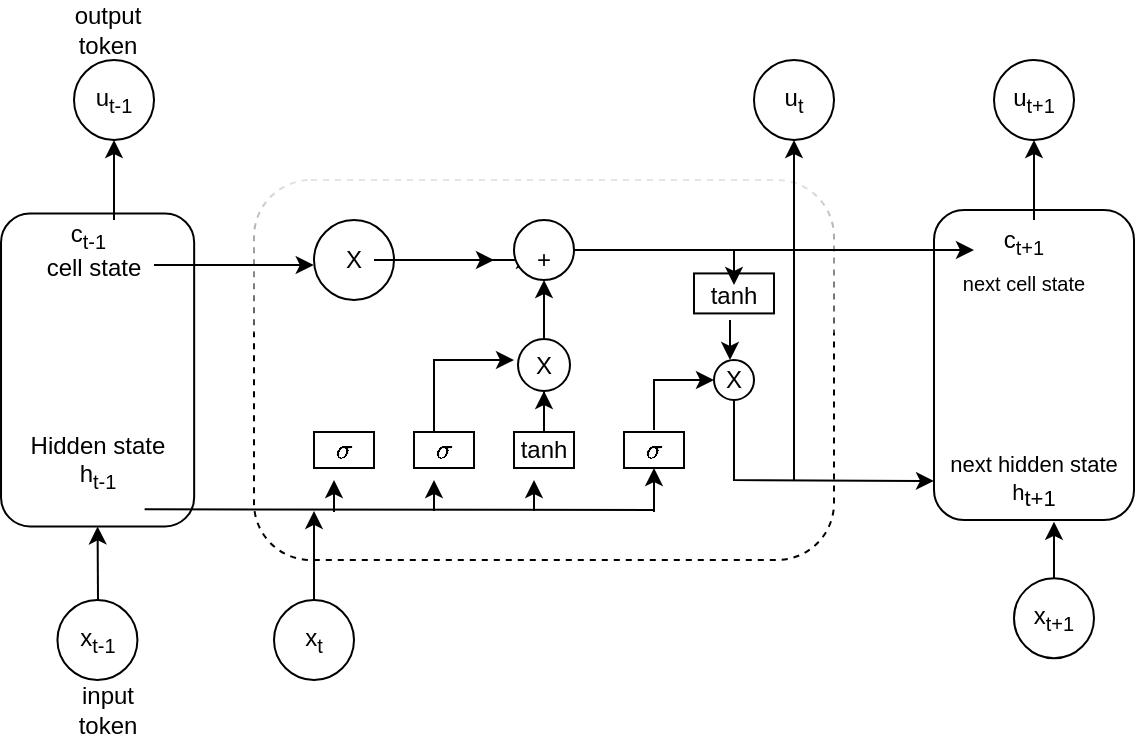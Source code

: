 <mxfile version="21.0.2" type="github">
  <diagram name="Page-1" id="PkVj4up8ihCNHAyrzkWb">
    <mxGraphModel dx="794" dy="470" grid="1" gridSize="10" guides="1" tooltips="1" connect="1" arrows="1" fold="1" page="1" pageScale="1" pageWidth="850" pageHeight="1100" math="1" shadow="0">
      <root>
        <mxCell id="0" />
        <mxCell id="1" parent="0" />
        <mxCell id="6QskEjfWfnUV3BZy3ldk-1" value="" style="rounded=1;whiteSpace=wrap;html=1;rotation=-90;" vertex="1" parent="1">
          <mxGeometry x="53.59" y="176.71" width="156.41" height="96.57" as="geometry" />
        </mxCell>
        <mxCell id="6QskEjfWfnUV3BZy3ldk-2" value="" style="rounded=1;whiteSpace=wrap;html=1;rotation=-90;" vertex="1" parent="1">
          <mxGeometry x="522.5" y="172.5" width="155" height="100" as="geometry" />
        </mxCell>
        <mxCell id="6QskEjfWfnUV3BZy3ldk-3" value="" style="rounded=1;whiteSpace=wrap;html=1;dashed=1;glass=1;" vertex="1" parent="1">
          <mxGeometry x="210" y="130" width="290" height="190" as="geometry" />
        </mxCell>
        <mxCell id="6QskEjfWfnUV3BZy3ldk-4" value="" style="rounded=0;whiteSpace=wrap;html=1;" vertex="1" parent="1">
          <mxGeometry x="240" y="256" width="30" height="18" as="geometry" />
        </mxCell>
        <mxCell id="6QskEjfWfnUV3BZy3ldk-5" value="" style="rounded=0;whiteSpace=wrap;html=1;" vertex="1" parent="1">
          <mxGeometry x="290" y="256" width="30" height="18" as="geometry" />
        </mxCell>
        <mxCell id="6QskEjfWfnUV3BZy3ldk-26" value="" style="edgeStyle=orthogonalEdgeStyle;rounded=0;orthogonalLoop=1;jettySize=auto;html=1;" edge="1" parent="1" source="6QskEjfWfnUV3BZy3ldk-6" target="6QskEjfWfnUV3BZy3ldk-25">
          <mxGeometry relative="1" as="geometry" />
        </mxCell>
        <mxCell id="6QskEjfWfnUV3BZy3ldk-6" value="" style="rounded=0;whiteSpace=wrap;html=1;" vertex="1" parent="1">
          <mxGeometry x="340" y="256" width="30" height="18" as="geometry" />
        </mxCell>
        <mxCell id="6QskEjfWfnUV3BZy3ldk-7" value="" style="rounded=0;whiteSpace=wrap;html=1;" vertex="1" parent="1">
          <mxGeometry x="395" y="256" width="30" height="18" as="geometry" />
        </mxCell>
        <mxCell id="6QskEjfWfnUV3BZy3ldk-11" value="Hidden state&lt;br&gt;h&lt;sub&gt;t-1&lt;/sub&gt;" style="text;html=1;strokeColor=none;fillColor=none;align=center;verticalAlign=middle;whiteSpace=wrap;rounded=0;" vertex="1" parent="1">
          <mxGeometry x="96.72" y="256" width="70" height="30" as="geometry" />
        </mxCell>
        <mxCell id="6QskEjfWfnUV3BZy3ldk-12" value="c&lt;sub&gt;t-1&amp;nbsp;&amp;nbsp;&lt;/sub&gt;&lt;br&gt;cell state" style="text;html=1;strokeColor=none;fillColor=none;align=center;verticalAlign=middle;whiteSpace=wrap;rounded=0;" vertex="1" parent="1">
          <mxGeometry x="100" y="150" width="60" height="30" as="geometry" />
        </mxCell>
        <mxCell id="6QskEjfWfnUV3BZy3ldk-13" value="c&lt;sub&gt;t+1&lt;br&gt;next cell state&lt;br&gt;&lt;/sub&gt;" style="text;html=1;strokeColor=none;fillColor=none;align=center;verticalAlign=middle;whiteSpace=wrap;rounded=0;" vertex="1" parent="1">
          <mxGeometry x="560" y="150" width="70" height="40" as="geometry" />
        </mxCell>
        <mxCell id="6QskEjfWfnUV3BZy3ldk-14" value="&lt;font style=&quot;font-size: 11px;&quot;&gt;next hidden state&lt;br&gt;h&lt;/font&gt;&lt;font style=&quot;font-size: 11px;&quot;&gt;&lt;sub style=&quot;&quot;&gt;&lt;font style=&quot;font-size: 11px;&quot;&gt;t+1&lt;/font&gt;&lt;/sub&gt;&lt;br&gt;&lt;/font&gt;" style="text;html=1;strokeColor=none;fillColor=none;align=center;verticalAlign=middle;whiteSpace=wrap;rounded=0;" vertex="1" parent="1">
          <mxGeometry x="550" y="265.48" width="100" height="30" as="geometry" />
        </mxCell>
        <mxCell id="6QskEjfWfnUV3BZy3ldk-15" value="" style="endArrow=none;html=1;rounded=0;exitX=0.837;exitY=1.289;exitDx=0;exitDy=0;exitPerimeter=0;" edge="1" parent="1" source="6QskEjfWfnUV3BZy3ldk-11">
          <mxGeometry width="50" height="50" relative="1" as="geometry">
            <mxPoint x="159.92" y="286" as="sourcePoint" />
            <mxPoint x="410" y="295" as="targetPoint" />
          </mxGeometry>
        </mxCell>
        <mxCell id="6QskEjfWfnUV3BZy3ldk-16" value="" style="endArrow=classic;html=1;rounded=0;" edge="1" parent="1">
          <mxGeometry width="50" height="50" relative="1" as="geometry">
            <mxPoint x="250" y="296" as="sourcePoint" />
            <mxPoint x="250" y="280" as="targetPoint" />
          </mxGeometry>
        </mxCell>
        <mxCell id="6QskEjfWfnUV3BZy3ldk-19" value="" style="endArrow=classic;html=1;rounded=0;" edge="1" parent="1">
          <mxGeometry width="50" height="50" relative="1" as="geometry">
            <mxPoint x="300" y="295.48" as="sourcePoint" />
            <mxPoint x="300" y="280" as="targetPoint" />
          </mxGeometry>
        </mxCell>
        <mxCell id="6QskEjfWfnUV3BZy3ldk-20" value="" style="endArrow=classic;html=1;rounded=0;" edge="1" parent="1">
          <mxGeometry width="50" height="50" relative="1" as="geometry">
            <mxPoint x="350" y="295.48" as="sourcePoint" />
            <mxPoint x="350" y="280" as="targetPoint" />
          </mxGeometry>
        </mxCell>
        <mxCell id="6QskEjfWfnUV3BZy3ldk-21" value="" style="endArrow=classic;html=1;rounded=0;entryX=0.5;entryY=1;entryDx=0;entryDy=0;" edge="1" parent="1" target="6QskEjfWfnUV3BZy3ldk-7">
          <mxGeometry width="50" height="50" relative="1" as="geometry">
            <mxPoint x="410" y="296" as="sourcePoint" />
            <mxPoint x="450" y="246" as="targetPoint" />
          </mxGeometry>
        </mxCell>
        <mxCell id="6QskEjfWfnUV3BZy3ldk-22" value="" style="endArrow=classic;html=1;rounded=0;entryX=0.103;entryY=0.224;entryDx=0;entryDy=0;entryPerimeter=0;" edge="1" parent="1" target="6QskEjfWfnUV3BZy3ldk-3">
          <mxGeometry width="50" height="50" relative="1" as="geometry">
            <mxPoint x="160" y="172.5" as="sourcePoint" />
            <mxPoint x="210" y="122.5" as="targetPoint" />
          </mxGeometry>
        </mxCell>
        <mxCell id="6QskEjfWfnUV3BZy3ldk-23" value="" style="ellipse;whiteSpace=wrap;html=1;aspect=fixed;" vertex="1" parent="1">
          <mxGeometry x="240" y="150" width="40" height="40" as="geometry" />
        </mxCell>
        <mxCell id="6QskEjfWfnUV3BZy3ldk-32" value="" style="edgeStyle=orthogonalEdgeStyle;rounded=0;orthogonalLoop=1;jettySize=auto;html=1;" edge="1" parent="1" source="6QskEjfWfnUV3BZy3ldk-24" target="6QskEjfWfnUV3BZy3ldk-31">
          <mxGeometry relative="1" as="geometry" />
        </mxCell>
        <mxCell id="6QskEjfWfnUV3BZy3ldk-24" value="X" style="text;html=1;strokeColor=none;fillColor=none;align=center;verticalAlign=middle;whiteSpace=wrap;rounded=0;" vertex="1" parent="1">
          <mxGeometry x="250" y="165" width="20" height="10" as="geometry" />
        </mxCell>
        <mxCell id="6QskEjfWfnUV3BZy3ldk-25" value="" style="ellipse;whiteSpace=wrap;html=1;rounded=0;" vertex="1" parent="1">
          <mxGeometry x="342" y="209.5" width="26" height="26" as="geometry" />
        </mxCell>
        <mxCell id="6QskEjfWfnUV3BZy3ldk-27" value="X" style="text;html=1;strokeColor=none;fillColor=none;align=center;verticalAlign=middle;whiteSpace=wrap;rounded=0;" vertex="1" parent="1">
          <mxGeometry x="350" y="220" width="10" height="5" as="geometry" />
        </mxCell>
        <mxCell id="6QskEjfWfnUV3BZy3ldk-28" value="" style="ellipse;whiteSpace=wrap;html=1;aspect=fixed;" vertex="1" parent="1">
          <mxGeometry x="340" y="150" width="30" height="30" as="geometry" />
        </mxCell>
        <mxCell id="6QskEjfWfnUV3BZy3ldk-29" value="" style="endArrow=classic;html=1;rounded=0;exitX=0.5;exitY=0;exitDx=0;exitDy=0;entryX=0.5;entryY=1;entryDx=0;entryDy=0;" edge="1" parent="1" source="6QskEjfWfnUV3BZy3ldk-25" target="6QskEjfWfnUV3BZy3ldk-28">
          <mxGeometry width="50" height="50" relative="1" as="geometry">
            <mxPoint x="390" y="210" as="sourcePoint" />
            <mxPoint x="430" y="170" as="targetPoint" />
          </mxGeometry>
        </mxCell>
        <mxCell id="6QskEjfWfnUV3BZy3ldk-30" value="" style="endArrow=classic;html=1;rounded=0;exitX=1;exitY=0.5;exitDx=0;exitDy=0;" edge="1" parent="1" source="6QskEjfWfnUV3BZy3ldk-23">
          <mxGeometry width="50" height="50" relative="1" as="geometry">
            <mxPoint x="280" y="172.5" as="sourcePoint" />
            <mxPoint x="330" y="170" as="targetPoint" />
          </mxGeometry>
        </mxCell>
        <mxCell id="6QskEjfWfnUV3BZy3ldk-31" value="+" style="text;html=1;strokeColor=none;fillColor=none;align=center;verticalAlign=middle;whiteSpace=wrap;rounded=0;" vertex="1" parent="1">
          <mxGeometry x="350" y="167.5" width="10" height="5" as="geometry" />
        </mxCell>
        <mxCell id="6QskEjfWfnUV3BZy3ldk-33" value="" style="endArrow=classic;html=1;rounded=0;entryX=-1;entryY=0;entryDx=0;entryDy=0;entryPerimeter=0;" edge="1" parent="1" target="6QskEjfWfnUV3BZy3ldk-27">
          <mxGeometry width="50" height="50" relative="1" as="geometry">
            <mxPoint x="300" y="256" as="sourcePoint" />
            <mxPoint x="350" y="206" as="targetPoint" />
            <Array as="points">
              <mxPoint x="300" y="220" />
            </Array>
          </mxGeometry>
        </mxCell>
        <mxCell id="6QskEjfWfnUV3BZy3ldk-35" value="" style="ellipse;whiteSpace=wrap;html=1;aspect=fixed;" vertex="1" parent="1">
          <mxGeometry x="440" y="220" width="20" height="20" as="geometry" />
        </mxCell>
        <mxCell id="6QskEjfWfnUV3BZy3ldk-36" value="X" style="text;html=1;strokeColor=none;fillColor=none;align=center;verticalAlign=middle;whiteSpace=wrap;rounded=0;" vertex="1" parent="1">
          <mxGeometry x="450" y="230" as="geometry" />
        </mxCell>
        <mxCell id="6QskEjfWfnUV3BZy3ldk-37" value="" style="endArrow=classic;html=1;rounded=0;startArrow=none;" edge="1" parent="1" source="6QskEjfWfnUV3BZy3ldk-68">
          <mxGeometry width="50" height="50" relative="1" as="geometry">
            <mxPoint x="410" y="255" as="sourcePoint" />
            <mxPoint x="440" y="230" as="targetPoint" />
            <Array as="points">
              <mxPoint x="410" y="230" />
            </Array>
          </mxGeometry>
        </mxCell>
        <mxCell id="6QskEjfWfnUV3BZy3ldk-38" value="" style="rounded=0;whiteSpace=wrap;html=1;" vertex="1" parent="1">
          <mxGeometry x="430" y="176.71" width="40" height="20" as="geometry" />
        </mxCell>
        <mxCell id="6QskEjfWfnUV3BZy3ldk-39" value="tanh" style="text;html=1;strokeColor=none;fillColor=none;align=center;verticalAlign=middle;whiteSpace=wrap;rounded=0;" vertex="1" parent="1">
          <mxGeometry x="440" y="182.5" width="20" height="10" as="geometry" />
        </mxCell>
        <mxCell id="6QskEjfWfnUV3BZy3ldk-40" value="tanh" style="text;html=1;strokeColor=none;fillColor=none;align=center;verticalAlign=middle;whiteSpace=wrap;rounded=0;" vertex="1" parent="1">
          <mxGeometry x="350" y="262.5" width="10" height="5" as="geometry" />
        </mxCell>
        <mxCell id="6QskEjfWfnUV3BZy3ldk-41" value="" style="endArrow=classic;html=1;rounded=0;exitX=1;exitY=0.5;exitDx=0;exitDy=0;" edge="1" parent="1" source="6QskEjfWfnUV3BZy3ldk-28">
          <mxGeometry width="50" height="50" relative="1" as="geometry">
            <mxPoint x="370" y="167.5" as="sourcePoint" />
            <mxPoint x="570" y="165" as="targetPoint" />
          </mxGeometry>
        </mxCell>
        <mxCell id="6QskEjfWfnUV3BZy3ldk-42" value="" style="endArrow=classic;html=1;rounded=0;exitX=0.4;exitY=1.75;exitDx=0;exitDy=0;exitPerimeter=0;" edge="1" parent="1" source="6QskEjfWfnUV3BZy3ldk-39">
          <mxGeometry width="50" height="50" relative="1" as="geometry">
            <mxPoint x="390" y="220" as="sourcePoint" />
            <mxPoint x="448" y="220" as="targetPoint" />
          </mxGeometry>
        </mxCell>
        <mxCell id="6QskEjfWfnUV3BZy3ldk-43" value="" style="endArrow=classic;html=1;rounded=0;entryX=0;entryY=0.5;entryDx=0;entryDy=0;" edge="1" parent="1" target="6QskEjfWfnUV3BZy3ldk-14">
          <mxGeometry width="50" height="50" relative="1" as="geometry">
            <mxPoint x="450" y="240" as="sourcePoint" />
            <mxPoint x="500" y="340" as="targetPoint" />
            <Array as="points">
              <mxPoint x="450" y="280" />
            </Array>
          </mxGeometry>
        </mxCell>
        <mxCell id="6QskEjfWfnUV3BZy3ldk-44" value="" style="endArrow=classic;html=1;rounded=0;" edge="1" parent="1">
          <mxGeometry width="50" height="50" relative="1" as="geometry">
            <mxPoint x="480" y="280" as="sourcePoint" />
            <mxPoint x="480" y="110" as="targetPoint" />
          </mxGeometry>
        </mxCell>
        <mxCell id="6QskEjfWfnUV3BZy3ldk-45" value="" style="endArrow=classic;html=1;rounded=0;entryX=0;entryY=0.5;entryDx=0;entryDy=0;" edge="1" parent="1" target="6QskEjfWfnUV3BZy3ldk-1">
          <mxGeometry width="50" height="50" relative="1" as="geometry">
            <mxPoint x="132" y="340" as="sourcePoint" />
            <mxPoint x="130" y="310" as="targetPoint" />
          </mxGeometry>
        </mxCell>
        <mxCell id="6QskEjfWfnUV3BZy3ldk-46" value="" style="endArrow=classic;html=1;rounded=0;" edge="1" parent="1">
          <mxGeometry width="50" height="50" relative="1" as="geometry">
            <mxPoint x="240" y="340" as="sourcePoint" />
            <mxPoint x="240" y="295.48" as="targetPoint" />
          </mxGeometry>
        </mxCell>
        <mxCell id="6QskEjfWfnUV3BZy3ldk-47" value="" style="ellipse;whiteSpace=wrap;html=1;aspect=fixed;" vertex="1" parent="1">
          <mxGeometry x="111.72" y="340" width="40" height="40" as="geometry" />
        </mxCell>
        <mxCell id="6QskEjfWfnUV3BZy3ldk-48" value="x&lt;sub&gt;t-1&lt;/sub&gt;" style="text;html=1;strokeColor=none;fillColor=none;align=center;verticalAlign=middle;whiteSpace=wrap;rounded=0;" vertex="1" parent="1">
          <mxGeometry x="113.6" y="350.9" width="36.4" height="18.2" as="geometry" />
        </mxCell>
        <mxCell id="6QskEjfWfnUV3BZy3ldk-49" value="" style="ellipse;whiteSpace=wrap;html=1;aspect=fixed;" vertex="1" parent="1">
          <mxGeometry x="220" y="340" width="40" height="40" as="geometry" />
        </mxCell>
        <mxCell id="6QskEjfWfnUV3BZy3ldk-50" value="x&lt;sub&gt;t&lt;/sub&gt;" style="text;html=1;strokeColor=none;fillColor=none;align=center;verticalAlign=middle;whiteSpace=wrap;rounded=0;" vertex="1" parent="1">
          <mxGeometry x="210" y="345" width="60" height="30" as="geometry" />
        </mxCell>
        <mxCell id="6QskEjfWfnUV3BZy3ldk-51" value="" style="endArrow=classic;html=1;rounded=0;" edge="1" parent="1">
          <mxGeometry width="50" height="50" relative="1" as="geometry">
            <mxPoint x="610" y="330" as="sourcePoint" />
            <mxPoint x="610" y="300.9" as="targetPoint" />
          </mxGeometry>
        </mxCell>
        <mxCell id="6QskEjfWfnUV3BZy3ldk-52" value="" style="ellipse;whiteSpace=wrap;html=1;aspect=fixed;" vertex="1" parent="1">
          <mxGeometry x="590" y="329.1" width="40" height="40" as="geometry" />
        </mxCell>
        <mxCell id="6QskEjfWfnUV3BZy3ldk-53" value="x&lt;sub&gt;t+1&lt;/sub&gt;" style="text;html=1;strokeColor=none;fillColor=none;align=center;verticalAlign=middle;whiteSpace=wrap;rounded=0;" vertex="1" parent="1">
          <mxGeometry x="580" y="334.1" width="60" height="30" as="geometry" />
        </mxCell>
        <mxCell id="6QskEjfWfnUV3BZy3ldk-54" value="" style="endArrow=classic;html=1;rounded=0;" edge="1" parent="1">
          <mxGeometry width="50" height="50" relative="1" as="geometry">
            <mxPoint x="140" y="150" as="sourcePoint" />
            <mxPoint x="140" y="110" as="targetPoint" />
          </mxGeometry>
        </mxCell>
        <mxCell id="6QskEjfWfnUV3BZy3ldk-55" value="" style="endArrow=classic;html=1;rounded=0;" edge="1" parent="1">
          <mxGeometry width="50" height="50" relative="1" as="geometry">
            <mxPoint x="600" y="150" as="sourcePoint" />
            <mxPoint x="600" y="110" as="targetPoint" />
          </mxGeometry>
        </mxCell>
        <mxCell id="6QskEjfWfnUV3BZy3ldk-56" value="" style="ellipse;whiteSpace=wrap;html=1;aspect=fixed;" vertex="1" parent="1">
          <mxGeometry x="120" y="70" width="40" height="40" as="geometry" />
        </mxCell>
        <mxCell id="6QskEjfWfnUV3BZy3ldk-57" value="" style="ellipse;whiteSpace=wrap;html=1;aspect=fixed;" vertex="1" parent="1">
          <mxGeometry x="460" y="70" width="40" height="40" as="geometry" />
        </mxCell>
        <mxCell id="6QskEjfWfnUV3BZy3ldk-58" value="" style="ellipse;whiteSpace=wrap;html=1;aspect=fixed;" vertex="1" parent="1">
          <mxGeometry x="580" y="70" width="40" height="40" as="geometry" />
        </mxCell>
        <mxCell id="6QskEjfWfnUV3BZy3ldk-59" value="u&lt;sub&gt;t-1&lt;/sub&gt;" style="text;html=1;strokeColor=none;fillColor=none;align=center;verticalAlign=middle;whiteSpace=wrap;rounded=0;" vertex="1" parent="1">
          <mxGeometry x="120" y="80" width="40" height="20" as="geometry" />
        </mxCell>
        <mxCell id="6QskEjfWfnUV3BZy3ldk-60" value="u&lt;sub&gt;t&lt;/sub&gt;" style="text;html=1;strokeColor=none;fillColor=none;align=center;verticalAlign=middle;whiteSpace=wrap;rounded=0;" vertex="1" parent="1">
          <mxGeometry x="470" y="85" width="20" height="10" as="geometry" />
        </mxCell>
        <mxCell id="6QskEjfWfnUV3BZy3ldk-61" value="u&lt;sub&gt;t+1&lt;/sub&gt;" style="text;html=1;strokeColor=none;fillColor=none;align=center;verticalAlign=middle;whiteSpace=wrap;rounded=0;" vertex="1" parent="1">
          <mxGeometry x="590" y="85" width="20" height="10" as="geometry" />
        </mxCell>
        <mxCell id="6QskEjfWfnUV3BZy3ldk-62" value="input token" style="text;html=1;strokeColor=none;fillColor=none;align=center;verticalAlign=middle;whiteSpace=wrap;rounded=0;" vertex="1" parent="1">
          <mxGeometry x="106.72" y="380" width="60" height="30" as="geometry" />
        </mxCell>
        <mxCell id="6QskEjfWfnUV3BZy3ldk-63" value="output token" style="text;html=1;strokeColor=none;fillColor=none;align=center;verticalAlign=middle;whiteSpace=wrap;rounded=0;" vertex="1" parent="1">
          <mxGeometry x="106.72" y="40" width="60" height="30" as="geometry" />
        </mxCell>
        <mxCell id="6QskEjfWfnUV3BZy3ldk-65" value="" style="endArrow=classic;html=1;rounded=0;entryX=0.5;entryY=0;entryDx=0;entryDy=0;" edge="1" parent="1" target="6QskEjfWfnUV3BZy3ldk-39">
          <mxGeometry width="50" height="50" relative="1" as="geometry">
            <mxPoint x="450" y="165" as="sourcePoint" />
            <mxPoint x="450" y="184" as="targetPoint" />
          </mxGeometry>
        </mxCell>
        <mxCell id="6QskEjfWfnUV3BZy3ldk-66" value="$$\sigma$$" style="text;html=1;strokeColor=none;fillColor=none;align=center;verticalAlign=middle;whiteSpace=wrap;rounded=0;" vertex="1" parent="1">
          <mxGeometry x="250" y="260" width="10" height="10" as="geometry" />
        </mxCell>
        <mxCell id="6QskEjfWfnUV3BZy3ldk-67" value="$$\sigma$$" style="text;html=1;strokeColor=none;fillColor=none;align=center;verticalAlign=middle;whiteSpace=wrap;rounded=0;" vertex="1" parent="1">
          <mxGeometry x="300" y="260" width="10" height="10" as="geometry" />
        </mxCell>
        <mxCell id="6QskEjfWfnUV3BZy3ldk-69" value="" style="endArrow=none;html=1;rounded=0;" edge="1" parent="1" target="6QskEjfWfnUV3BZy3ldk-68">
          <mxGeometry width="50" height="50" relative="1" as="geometry">
            <mxPoint x="410" y="255" as="sourcePoint" />
            <mxPoint x="440" y="230" as="targetPoint" />
            <Array as="points" />
          </mxGeometry>
        </mxCell>
        <mxCell id="6QskEjfWfnUV3BZy3ldk-68" value="$$\sigma$$" style="text;html=1;strokeColor=none;fillColor=none;align=center;verticalAlign=middle;whiteSpace=wrap;rounded=0;" vertex="1" parent="1">
          <mxGeometry x="400" y="255" width="20" height="20" as="geometry" />
        </mxCell>
      </root>
    </mxGraphModel>
  </diagram>
</mxfile>
